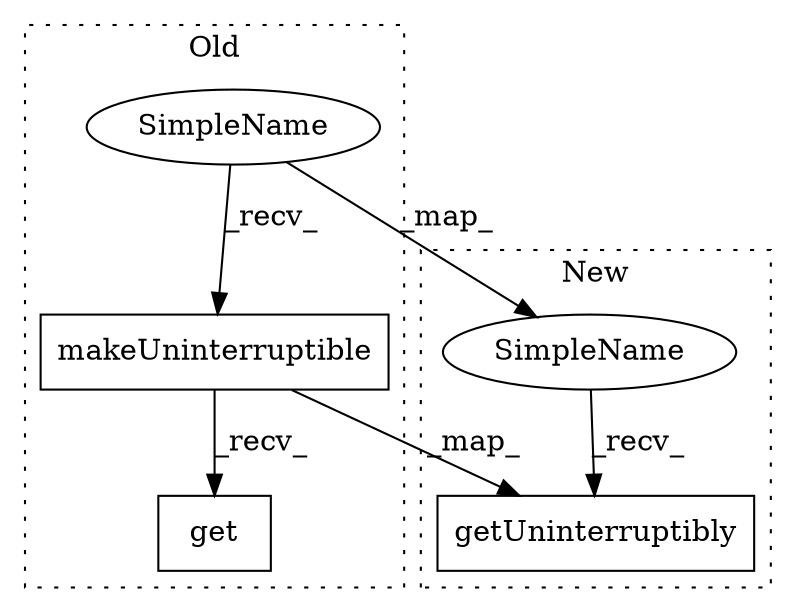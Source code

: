 digraph G {
subgraph cluster0 {
1 [label="makeUninterruptible" a="32" s="2493,2519" l="20,1" shape="box"];
3 [label="get" a="32" s="2521" l="5" shape="box"];
4 [label="SimpleName" a="42" s="2485" l="7" shape="ellipse"];
label = "Old";
style="dotted";
}
subgraph cluster1 {
2 [label="getUninterruptibly" a="32" s="2504,2529" l="19,1" shape="box"];
5 [label="SimpleName" a="42" s="2487" l="16" shape="ellipse"];
label = "New";
style="dotted";
}
1 -> 3 [label="_recv_"];
1 -> 2 [label="_map_"];
4 -> 1 [label="_recv_"];
4 -> 5 [label="_map_"];
5 -> 2 [label="_recv_"];
}